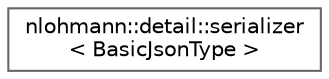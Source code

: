 digraph "Graphical Class Hierarchy"
{
 // LATEX_PDF_SIZE
  bgcolor="transparent";
  edge [fontname=Helvetica,fontsize=10,labelfontname=Helvetica,labelfontsize=10];
  node [fontname=Helvetica,fontsize=10,shape=box,height=0.2,width=0.4];
  rankdir="LR";
  Node0 [id="Node000000",label="nlohmann::detail::serializer\l\< BasicJsonType \>",height=0.2,width=0.4,color="grey40", fillcolor="white", style="filled",URL="$classnlohmann_1_1detail_1_1serializer.html",tooltip=" "];
}
